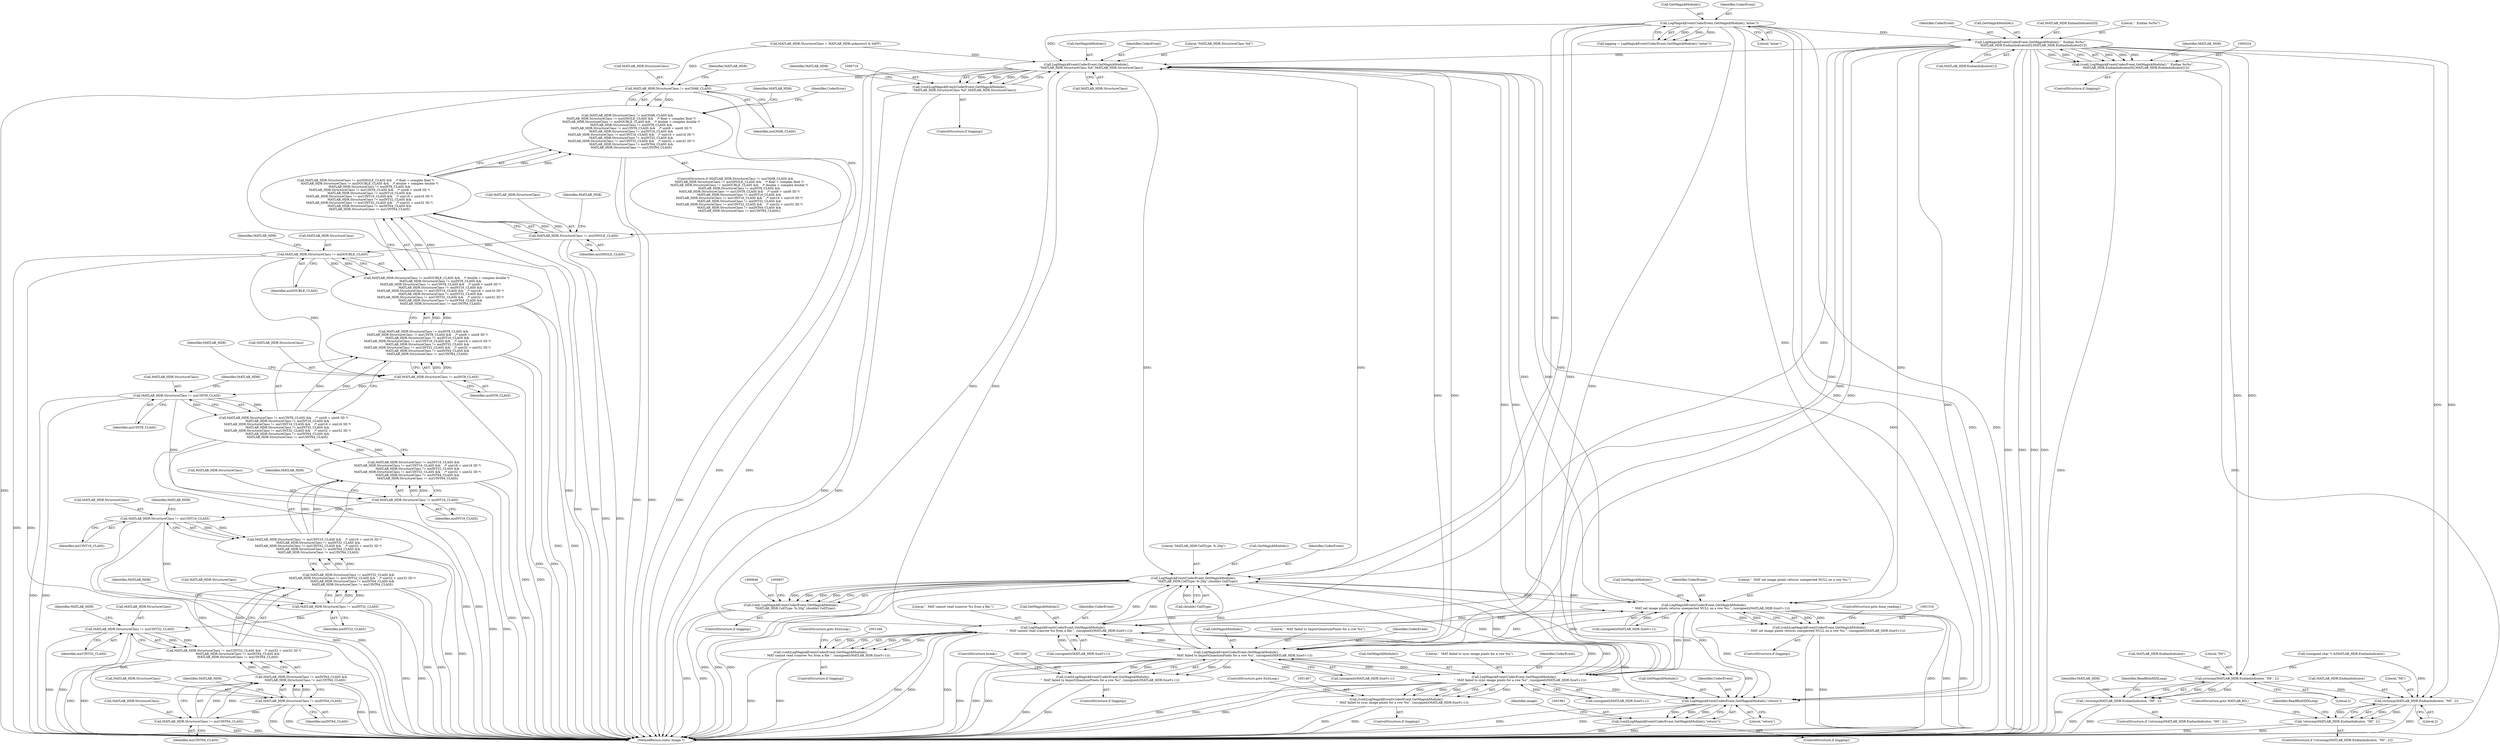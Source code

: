 digraph "0_ImageMagick_04178de2247e353fc095846784b9a10fefdbf890@array" {
"1000325" [label="(Call,LogMagickEvent(CoderEvent,GetMagickModule(),\"  Endian %c%c\",\n      MATLAB_HDR.EndianIndicator[0],MATLAB_HDR.EndianIndicator[1]))"];
"1000221" [label="(Call,LogMagickEvent(CoderEvent,GetMagickModule(),\"enter\"))"];
"1000323" [label="(Call,(void) LogMagickEvent(CoderEvent,GetMagickModule(),\"  Endian %c%c\",\n      MATLAB_HDR.EndianIndicator[0],MATLAB_HDR.EndianIndicator[1]))"];
"1000341" [label="(Call,strncmp(MATLAB_HDR.EndianIndicator, \"IM\", 2))"];
"1000340" [label="(Call,!strncmp(MATLAB_HDR.EndianIndicator, \"IM\", 2))"];
"1000368" [label="(Call,strncmp(MATLAB_HDR.EndianIndicator, \"MI\", 2))"];
"1000367" [label="(Call,!strncmp(MATLAB_HDR.EndianIndicator, \"MI\", 2))"];
"1000719" [label="(Call,LogMagickEvent(CoderEvent,GetMagickModule(),\n          \"MATLAB_HDR.StructureClass %d\",MATLAB_HDR.StructureClass))"];
"1000717" [label="(Call,(void)LogMagickEvent(CoderEvent,GetMagickModule(),\n          \"MATLAB_HDR.StructureClass %d\",MATLAB_HDR.StructureClass))"];
"1000728" [label="(Call,MATLAB_HDR.StructureClass != mxCHAR_CLASS)"];
"1000727" [label="(Call,MATLAB_HDR.StructureClass != mxCHAR_CLASS &&\n        MATLAB_HDR.StructureClass != mxSINGLE_CLASS &&    /* float + complex float */\n        MATLAB_HDR.StructureClass != mxDOUBLE_CLASS &&    /* double + complex double */\n        MATLAB_HDR.StructureClass != mxINT8_CLASS &&\n        MATLAB_HDR.StructureClass != mxUINT8_CLASS &&    /* uint8 + uint8 3D */\n        MATLAB_HDR.StructureClass != mxINT16_CLASS &&\n        MATLAB_HDR.StructureClass != mxUINT16_CLASS &&    /* uint16 + uint16 3D */\n        MATLAB_HDR.StructureClass != mxINT32_CLASS &&\n        MATLAB_HDR.StructureClass != mxUINT32_CLASS &&    /* uint32 + uint32 3D */\n        MATLAB_HDR.StructureClass != mxINT64_CLASS &&\n        MATLAB_HDR.StructureClass != mxUINT64_CLASS)"];
"1000734" [label="(Call,MATLAB_HDR.StructureClass != mxSINGLE_CLASS)"];
"1000733" [label="(Call,MATLAB_HDR.StructureClass != mxSINGLE_CLASS &&    /* float + complex float */\n        MATLAB_HDR.StructureClass != mxDOUBLE_CLASS &&    /* double + complex double */\n        MATLAB_HDR.StructureClass != mxINT8_CLASS &&\n        MATLAB_HDR.StructureClass != mxUINT8_CLASS &&    /* uint8 + uint8 3D */\n        MATLAB_HDR.StructureClass != mxINT16_CLASS &&\n        MATLAB_HDR.StructureClass != mxUINT16_CLASS &&    /* uint16 + uint16 3D */\n        MATLAB_HDR.StructureClass != mxINT32_CLASS &&\n        MATLAB_HDR.StructureClass != mxUINT32_CLASS &&    /* uint32 + uint32 3D */\n        MATLAB_HDR.StructureClass != mxINT64_CLASS &&\n        MATLAB_HDR.StructureClass != mxUINT64_CLASS)"];
"1000740" [label="(Call,MATLAB_HDR.StructureClass != mxDOUBLE_CLASS)"];
"1000739" [label="(Call,MATLAB_HDR.StructureClass != mxDOUBLE_CLASS &&    /* double + complex double */\n        MATLAB_HDR.StructureClass != mxINT8_CLASS &&\n        MATLAB_HDR.StructureClass != mxUINT8_CLASS &&    /* uint8 + uint8 3D */\n        MATLAB_HDR.StructureClass != mxINT16_CLASS &&\n        MATLAB_HDR.StructureClass != mxUINT16_CLASS &&    /* uint16 + uint16 3D */\n        MATLAB_HDR.StructureClass != mxINT32_CLASS &&\n        MATLAB_HDR.StructureClass != mxUINT32_CLASS &&    /* uint32 + uint32 3D */\n        MATLAB_HDR.StructureClass != mxINT64_CLASS &&\n        MATLAB_HDR.StructureClass != mxUINT64_CLASS)"];
"1000746" [label="(Call,MATLAB_HDR.StructureClass != mxINT8_CLASS)"];
"1000745" [label="(Call,MATLAB_HDR.StructureClass != mxINT8_CLASS &&\n        MATLAB_HDR.StructureClass != mxUINT8_CLASS &&    /* uint8 + uint8 3D */\n        MATLAB_HDR.StructureClass != mxINT16_CLASS &&\n        MATLAB_HDR.StructureClass != mxUINT16_CLASS &&    /* uint16 + uint16 3D */\n        MATLAB_HDR.StructureClass != mxINT32_CLASS &&\n        MATLAB_HDR.StructureClass != mxUINT32_CLASS &&    /* uint32 + uint32 3D */\n        MATLAB_HDR.StructureClass != mxINT64_CLASS &&\n        MATLAB_HDR.StructureClass != mxUINT64_CLASS)"];
"1000752" [label="(Call,MATLAB_HDR.StructureClass != mxUINT8_CLASS)"];
"1000751" [label="(Call,MATLAB_HDR.StructureClass != mxUINT8_CLASS &&    /* uint8 + uint8 3D */\n        MATLAB_HDR.StructureClass != mxINT16_CLASS &&\n        MATLAB_HDR.StructureClass != mxUINT16_CLASS &&    /* uint16 + uint16 3D */\n        MATLAB_HDR.StructureClass != mxINT32_CLASS &&\n        MATLAB_HDR.StructureClass != mxUINT32_CLASS &&    /* uint32 + uint32 3D */\n        MATLAB_HDR.StructureClass != mxINT64_CLASS &&\n        MATLAB_HDR.StructureClass != mxUINT64_CLASS)"];
"1000758" [label="(Call,MATLAB_HDR.StructureClass != mxINT16_CLASS)"];
"1000757" [label="(Call,MATLAB_HDR.StructureClass != mxINT16_CLASS &&\n        MATLAB_HDR.StructureClass != mxUINT16_CLASS &&    /* uint16 + uint16 3D */\n        MATLAB_HDR.StructureClass != mxINT32_CLASS &&\n        MATLAB_HDR.StructureClass != mxUINT32_CLASS &&    /* uint32 + uint32 3D */\n        MATLAB_HDR.StructureClass != mxINT64_CLASS &&\n        MATLAB_HDR.StructureClass != mxUINT64_CLASS)"];
"1000764" [label="(Call,MATLAB_HDR.StructureClass != mxUINT16_CLASS)"];
"1000763" [label="(Call,MATLAB_HDR.StructureClass != mxUINT16_CLASS &&    /* uint16 + uint16 3D */\n        MATLAB_HDR.StructureClass != mxINT32_CLASS &&\n        MATLAB_HDR.StructureClass != mxUINT32_CLASS &&    /* uint32 + uint32 3D */\n        MATLAB_HDR.StructureClass != mxINT64_CLASS &&\n        MATLAB_HDR.StructureClass != mxUINT64_CLASS)"];
"1000770" [label="(Call,MATLAB_HDR.StructureClass != mxINT32_CLASS)"];
"1000769" [label="(Call,MATLAB_HDR.StructureClass != mxINT32_CLASS &&\n        MATLAB_HDR.StructureClass != mxUINT32_CLASS &&    /* uint32 + uint32 3D */\n        MATLAB_HDR.StructureClass != mxINT64_CLASS &&\n        MATLAB_HDR.StructureClass != mxUINT64_CLASS)"];
"1000776" [label="(Call,MATLAB_HDR.StructureClass != mxUINT32_CLASS)"];
"1000775" [label="(Call,MATLAB_HDR.StructureClass != mxUINT32_CLASS &&    /* uint32 + uint32 3D */\n        MATLAB_HDR.StructureClass != mxINT64_CLASS &&\n        MATLAB_HDR.StructureClass != mxUINT64_CLASS)"];
"1000782" [label="(Call,MATLAB_HDR.StructureClass != mxINT64_CLASS)"];
"1000781" [label="(Call,MATLAB_HDR.StructureClass != mxINT64_CLASS &&\n        MATLAB_HDR.StructureClass != mxUINT64_CLASS)"];
"1000787" [label="(Call,MATLAB_HDR.StructureClass != mxUINT64_CLASS)"];
"1000849" [label="(Call,LogMagickEvent(CoderEvent,GetMagickModule(),\n        \"MATLAB_HDR.CellType: %.20g\",(double) CellType))"];
"1000847" [label="(Call,(void) LogMagickEvent(CoderEvent,GetMagickModule(),\n        \"MATLAB_HDR.CellType: %.20g\",(double) CellType))"];
"1001317" [label="(Call,LogMagickEvent(CoderEvent,GetMagickModule(),\n              \"  MAT set image pixels returns unexpected NULL on a row %u.\", (unsigned)(MATLAB_HDR.SizeY-i-1)))"];
"1001315" [label="(Call,(void)LogMagickEvent(CoderEvent,GetMagickModule(),\n              \"  MAT set image pixels returns unexpected NULL on a row %u.\", (unsigned)(MATLAB_HDR.SizeY-i-1)))"];
"1001347" [label="(Call,LogMagickEvent(CoderEvent,GetMagickModule(),\n             \"  MAT cannot read scanrow %u from a file.\", (unsigned)(MATLAB_HDR.SizeY-i-1)))"];
"1001345" [label="(Call,(void)LogMagickEvent(CoderEvent,GetMagickModule(),\n             \"  MAT cannot read scanrow %u from a file.\", (unsigned)(MATLAB_HDR.SizeY-i-1)))"];
"1001401" [label="(Call,LogMagickEvent(CoderEvent,GetMagickModule(),\n              \"  MAT failed to ImportQuantumPixels for a row %u\", (unsigned)(MATLAB_HDR.SizeY-i-1)))"];
"1001399" [label="(Call,(void)LogMagickEvent(CoderEvent,GetMagickModule(),\n              \"  MAT failed to ImportQuantumPixels for a row %u\", (unsigned)(MATLAB_HDR.SizeY-i-1)))"];
"1001468" [label="(Call,LogMagickEvent(CoderEvent,GetMagickModule(),\n            \"  MAT failed to sync image pixels for a row %u\", (unsigned)(MATLAB_HDR.SizeY-i-1)))"];
"1001466" [label="(Call,(void)LogMagickEvent(CoderEvent,GetMagickModule(),\n            \"  MAT failed to sync image pixels for a row %u\", (unsigned)(MATLAB_HDR.SizeY-i-1)))"];
"1001962" [label="(Call,LogMagickEvent(CoderEvent,GetMagickModule(),\"return\"))"];
"1001960" [label="(Call,(void)LogMagickEvent(CoderEvent,GetMagickModule(),\"return\"))"];
"1000727" [label="(Call,MATLAB_HDR.StructureClass != mxCHAR_CLASS &&\n        MATLAB_HDR.StructureClass != mxSINGLE_CLASS &&    /* float + complex float */\n        MATLAB_HDR.StructureClass != mxDOUBLE_CLASS &&    /* double + complex double */\n        MATLAB_HDR.StructureClass != mxINT8_CLASS &&\n        MATLAB_HDR.StructureClass != mxUINT8_CLASS &&    /* uint8 + uint8 3D */\n        MATLAB_HDR.StructureClass != mxINT16_CLASS &&\n        MATLAB_HDR.StructureClass != mxUINT16_CLASS &&    /* uint16 + uint16 3D */\n        MATLAB_HDR.StructureClass != mxINT32_CLASS &&\n        MATLAB_HDR.StructureClass != mxUINT32_CLASS &&    /* uint32 + uint32 3D */\n        MATLAB_HDR.StructureClass != mxINT64_CLASS &&\n        MATLAB_HDR.StructureClass != mxUINT64_CLASS)"];
"1000219" [label="(Call,logging = LogMagickEvent(CoderEvent,GetMagickModule(),\"enter\"))"];
"1001401" [label="(Call,LogMagickEvent(CoderEvent,GetMagickModule(),\n              \"  MAT failed to ImportQuantumPixels for a row %u\", (unsigned)(MATLAB_HDR.SizeY-i-1)))"];
"1000754" [label="(Identifier,MATLAB_HDR)"];
"1000760" [label="(Identifier,MATLAB_HDR)"];
"1001968" [label="(Identifier,image)"];
"1000321" [label="(ControlStructure,if (logging))"];
"1000221" [label="(Call,LogMagickEvent(CoderEvent,GetMagickModule(),\"enter\"))"];
"1000847" [label="(Call,(void) LogMagickEvent(CoderEvent,GetMagickModule(),\n        \"MATLAB_HDR.CellType: %.20g\",(double) CellType))"];
"1000730" [label="(Identifier,MATLAB_HDR)"];
"1000343" [label="(Identifier,MATLAB_HDR)"];
"1001468" [label="(Call,LogMagickEvent(CoderEvent,GetMagickModule(),\n            \"  MAT failed to sync image pixels for a row %u\", (unsigned)(MATLAB_HDR.SizeY-i-1)))"];
"1000783" [label="(Call,MATLAB_HDR.StructureClass)"];
"1000763" [label="(Call,MATLAB_HDR.StructureClass != mxUINT16_CLASS &&    /* uint16 + uint16 3D */\n        MATLAB_HDR.StructureClass != mxINT32_CLASS &&\n        MATLAB_HDR.StructureClass != mxUINT32_CLASS &&    /* uint32 + uint32 3D */\n        MATLAB_HDR.StructureClass != mxINT64_CLASS &&\n        MATLAB_HDR.StructureClass != mxUINT64_CLASS)"];
"1000770" [label="(Call,MATLAB_HDR.StructureClass != mxINT32_CLASS)"];
"1001350" [label="(Literal,\"  MAT cannot read scanrow %u from a file.\")"];
"1001403" [label="(Call,GetMagickModule())"];
"1001987" [label="(MethodReturn,static Image *)"];
"1000845" [label="(ControlStructure,if (logging))"];
"1000311" [label="(Call,(unsigned char *) &MATLAB_HDR.EndianIndicator)"];
"1001360" [label="(ControlStructure,goto ExitLoop;)"];
"1000326" [label="(Identifier,CoderEvent)"];
"1000323" [label="(Call,(void) LogMagickEvent(CoderEvent,GetMagickModule(),\"  Endian %c%c\",\n      MATLAB_HDR.EndianIndicator[0],MATLAB_HDR.EndianIndicator[1]))"];
"1000769" [label="(Call,MATLAB_HDR.StructureClass != mxINT32_CLASS &&\n        MATLAB_HDR.StructureClass != mxUINT32_CLASS &&    /* uint32 + uint32 3D */\n        MATLAB_HDR.StructureClass != mxINT64_CLASS &&\n        MATLAB_HDR.StructureClass != mxUINT64_CLASS)"];
"1001404" [label="(Literal,\"  MAT failed to ImportQuantumPixels for a row %u\")"];
"1001964" [label="(Call,GetMagickModule())"];
"1001405" [label="(Call,(unsigned)(MATLAB_HDR.SizeY-i-1))"];
"1000777" [label="(Call,MATLAB_HDR.StructureClass)"];
"1001313" [label="(ControlStructure,if (logging))"];
"1000717" [label="(Call,(void)LogMagickEvent(CoderEvent,GetMagickModule(),\n          \"MATLAB_HDR.StructureClass %d\",MATLAB_HDR.StructureClass))"];
"1001470" [label="(Call,GetMagickModule())"];
"1000853" [label="(Call,(double) CellType)"];
"1001402" [label="(Identifier,CoderEvent)"];
"1000732" [label="(Identifier,mxCHAR_CLASS)"];
"1000788" [label="(Call,MATLAB_HDR.StructureClass)"];
"1000745" [label="(Call,MATLAB_HDR.StructureClass != mxINT8_CLASS &&\n        MATLAB_HDR.StructureClass != mxUINT8_CLASS &&    /* uint8 + uint8 3D */\n        MATLAB_HDR.StructureClass != mxINT16_CLASS &&\n        MATLAB_HDR.StructureClass != mxUINT16_CLASS &&    /* uint16 + uint16 3D */\n        MATLAB_HDR.StructureClass != mxINT32_CLASS &&\n        MATLAB_HDR.StructureClass != mxUINT32_CLASS &&    /* uint32 + uint32 3D */\n        MATLAB_HDR.StructureClass != mxINT64_CLASS &&\n        MATLAB_HDR.StructureClass != mxUINT64_CLASS)"];
"1000370" [label="(Identifier,MATLAB_HDR)"];
"1000739" [label="(Call,MATLAB_HDR.StructureClass != mxDOUBLE_CLASS &&    /* double + complex double */\n        MATLAB_HDR.StructureClass != mxINT8_CLASS &&\n        MATLAB_HDR.StructureClass != mxUINT8_CLASS &&    /* uint8 + uint8 3D */\n        MATLAB_HDR.StructureClass != mxINT16_CLASS &&\n        MATLAB_HDR.StructureClass != mxUINT16_CLASS &&    /* uint16 + uint16 3D */\n        MATLAB_HDR.StructureClass != mxINT32_CLASS &&\n        MATLAB_HDR.StructureClass != mxUINT32_CLASS &&    /* uint32 + uint32 3D */\n        MATLAB_HDR.StructureClass != mxINT64_CLASS &&\n        MATLAB_HDR.StructureClass != mxUINT64_CLASS)"];
"1000852" [label="(Literal,\"MATLAB_HDR.CellType: %.20g\")"];
"1000765" [label="(Call,MATLAB_HDR.StructureClass)"];
"1001958" [label="(ControlStructure,if (logging))"];
"1000789" [label="(Identifier,MATLAB_HDR)"];
"1000346" [label="(Literal,2)"];
"1000736" [label="(Identifier,MATLAB_HDR)"];
"1001349" [label="(Call,GetMagickModule())"];
"1001343" [label="(ControlStructure,if (logging))"];
"1000756" [label="(Identifier,mxUINT8_CLASS)"];
"1000746" [label="(Call,MATLAB_HDR.StructureClass != mxINT8_CLASS)"];
"1001471" [label="(Literal,\"  MAT failed to sync image pixels for a row %u\")"];
"1001321" [label="(Call,(unsigned)(MATLAB_HDR.SizeY-i-1))"];
"1001466" [label="(Call,(void)LogMagickEvent(CoderEvent,GetMagickModule(),\n            \"  MAT failed to sync image pixels for a row %u\", (unsigned)(MATLAB_HDR.SizeY-i-1)))"];
"1000752" [label="(Call,MATLAB_HDR.StructureClass != mxUINT8_CLASS)"];
"1001962" [label="(Call,LogMagickEvent(CoderEvent,GetMagickModule(),\"return\"))"];
"1000851" [label="(Call,GetMagickModule())"];
"1000349" [label="(Identifier,ReadBlobXXXLong)"];
"1000722" [label="(Literal,\"MATLAB_HDR.StructureClass %d\")"];
"1000742" [label="(Identifier,MATLAB_HDR)"];
"1001469" [label="(Identifier,CoderEvent)"];
"1000781" [label="(Call,MATLAB_HDR.StructureClass != mxINT64_CLASS &&\n        MATLAB_HDR.StructureClass != mxUINT64_CLASS)"];
"1000753" [label="(Call,MATLAB_HDR.StructureClass)"];
"1000721" [label="(Call,GetMagickModule())"];
"1001347" [label="(Call,LogMagickEvent(CoderEvent,GetMagickModule(),\n             \"  MAT cannot read scanrow %u from a file.\", (unsigned)(MATLAB_HDR.SizeY-i-1)))"];
"1000787" [label="(Call,MATLAB_HDR.StructureClass != mxUINT64_CLASS)"];
"1000772" [label="(Identifier,MATLAB_HDR)"];
"1000224" [label="(Literal,\"enter\")"];
"1001351" [label="(Call,(unsigned)(MATLAB_HDR.SizeY-i-1))"];
"1000340" [label="(Call,!strncmp(MATLAB_HDR.EndianIndicator, \"IM\", 2))"];
"1000784" [label="(Identifier,MATLAB_HDR)"];
"1000366" [label="(ControlStructure,if (!strncmp(MATLAB_HDR.EndianIndicator, \"MI\", 2)))"];
"1000715" [label="(ControlStructure,if (logging))"];
"1000327" [label="(Call,GetMagickModule())"];
"1000768" [label="(Identifier,mxUINT16_CLASS)"];
"1000762" [label="(Identifier,mxINT16_CLASS)"];
"1000741" [label="(Call,MATLAB_HDR.StructureClass)"];
"1000738" [label="(Identifier,mxSINGLE_CLASS)"];
"1000751" [label="(Call,MATLAB_HDR.StructureClass != mxUINT8_CLASS &&    /* uint8 + uint8 3D */\n        MATLAB_HDR.StructureClass != mxINT16_CLASS &&\n        MATLAB_HDR.StructureClass != mxUINT16_CLASS &&    /* uint16 + uint16 3D */\n        MATLAB_HDR.StructureClass != mxINT32_CLASS &&\n        MATLAB_HDR.StructureClass != mxUINT32_CLASS &&    /* uint32 + uint32 3D */\n        MATLAB_HDR.StructureClass != mxINT64_CLASS &&\n        MATLAB_HDR.StructureClass != mxUINT64_CLASS)"];
"1000774" [label="(Identifier,mxINT32_CLASS)"];
"1001472" [label="(Call,(unsigned)(MATLAB_HDR.SizeY-i-1))"];
"1001963" [label="(Identifier,CoderEvent)"];
"1000329" [label="(Call,MATLAB_HDR.EndianIndicator[0])"];
"1000369" [label="(Call,MATLAB_HDR.EndianIndicator)"];
"1000734" [label="(Call,MATLAB_HDR.StructureClass != mxSINGLE_CLASS)"];
"1000766" [label="(Identifier,MATLAB_HDR)"];
"1000771" [label="(Call,MATLAB_HDR.StructureClass)"];
"1001464" [label="(ControlStructure,if (logging))"];
"1000797" [label="(Identifier,MATLAB_HDR)"];
"1001399" [label="(Call,(void)LogMagickEvent(CoderEvent,GetMagickModule(),\n              \"  MAT failed to ImportQuantumPixels for a row %u\", (unsigned)(MATLAB_HDR.SizeY-i-1)))"];
"1000325" [label="(Call,LogMagickEvent(CoderEvent,GetMagickModule(),\"  Endian %c%c\",\n      MATLAB_HDR.EndianIndicator[0],MATLAB_HDR.EndianIndicator[1]))"];
"1000719" [label="(Call,LogMagickEvent(CoderEvent,GetMagickModule(),\n          \"MATLAB_HDR.StructureClass %d\",MATLAB_HDR.StructureClass))"];
"1000342" [label="(Call,MATLAB_HDR.EndianIndicator)"];
"1000747" [label="(Call,MATLAB_HDR.StructureClass)"];
"1000723" [label="(Call,MATLAB_HDR.StructureClass)"];
"1000733" [label="(Call,MATLAB_HDR.StructureClass != mxSINGLE_CLASS &&    /* float + complex float */\n        MATLAB_HDR.StructureClass != mxDOUBLE_CLASS &&    /* double + complex double */\n        MATLAB_HDR.StructureClass != mxINT8_CLASS &&\n        MATLAB_HDR.StructureClass != mxUINT8_CLASS &&    /* uint8 + uint8 3D */\n        MATLAB_HDR.StructureClass != mxINT16_CLASS &&\n        MATLAB_HDR.StructureClass != mxUINT16_CLASS &&    /* uint16 + uint16 3D */\n        MATLAB_HDR.StructureClass != mxINT32_CLASS &&\n        MATLAB_HDR.StructureClass != mxUINT32_CLASS &&    /* uint32 + uint32 3D */\n        MATLAB_HDR.StructureClass != mxINT64_CLASS &&\n        MATLAB_HDR.StructureClass != mxUINT64_CLASS)"];
"1000341" [label="(Call,strncmp(MATLAB_HDR.EndianIndicator, \"IM\", 2))"];
"1000776" [label="(Call,MATLAB_HDR.StructureClass != mxUINT32_CLASS)"];
"1001348" [label="(Identifier,CoderEvent)"];
"1001315" [label="(Call,(void)LogMagickEvent(CoderEvent,GetMagickModule(),\n              \"  MAT set image pixels returns unexpected NULL on a row %u.\", (unsigned)(MATLAB_HDR.SizeY-i-1)))"];
"1000223" [label="(Call,GetMagickModule())"];
"1000782" [label="(Call,MATLAB_HDR.StructureClass != mxINT64_CLASS)"];
"1000372" [label="(Literal,\"MI\")"];
"1001397" [label="(ControlStructure,if (logging))"];
"1000393" [label="(ControlStructure,goto MATLAB_KO;)"];
"1001319" [label="(Call,GetMagickModule())"];
"1000793" [label="(Identifier,CoderError)"];
"1000775" [label="(Call,MATLAB_HDR.StructureClass != mxUINT32_CLASS &&    /* uint32 + uint32 3D */\n        MATLAB_HDR.StructureClass != mxINT64_CLASS &&\n        MATLAB_HDR.StructureClass != mxUINT64_CLASS)"];
"1001330" [label="(ControlStructure,goto done_reading;)"];
"1000780" [label="(Identifier,mxUINT32_CLASS)"];
"1000222" [label="(Identifier,CoderEvent)"];
"1000554" [label="(Call,MATLAB_HDR.StructureClass = MATLAB_HDR.unknown5 & 0xFF)"];
"1000368" [label="(Call,strncmp(MATLAB_HDR.EndianIndicator, \"MI\", 2))"];
"1000759" [label="(Call,MATLAB_HDR.StructureClass)"];
"1000726" [label="(ControlStructure,if (MATLAB_HDR.StructureClass != mxCHAR_CLASS &&\n        MATLAB_HDR.StructureClass != mxSINGLE_CLASS &&    /* float + complex float */\n        MATLAB_HDR.StructureClass != mxDOUBLE_CLASS &&    /* double + complex double */\n        MATLAB_HDR.StructureClass != mxINT8_CLASS &&\n        MATLAB_HDR.StructureClass != mxUINT8_CLASS &&    /* uint8 + uint8 3D */\n        MATLAB_HDR.StructureClass != mxINT16_CLASS &&\n        MATLAB_HDR.StructureClass != mxUINT16_CLASS &&    /* uint16 + uint16 3D */\n        MATLAB_HDR.StructureClass != mxINT32_CLASS &&\n        MATLAB_HDR.StructureClass != mxUINT32_CLASS &&    /* uint32 + uint32 3D */\n        MATLAB_HDR.StructureClass != mxINT64_CLASS &&\n        MATLAB_HDR.StructureClass != mxUINT64_CLASS))"];
"1000786" [label="(Identifier,mxINT64_CLASS)"];
"1000729" [label="(Call,MATLAB_HDR.StructureClass)"];
"1001414" [label="(ControlStructure,break;)"];
"1000373" [label="(Literal,2)"];
"1000740" [label="(Call,MATLAB_HDR.StructureClass != mxDOUBLE_CLASS)"];
"1001318" [label="(Identifier,CoderEvent)"];
"1000758" [label="(Call,MATLAB_HDR.StructureClass != mxINT16_CLASS)"];
"1000750" [label="(Identifier,mxINT8_CLASS)"];
"1001320" [label="(Literal,\"  MAT set image pixels returns unexpected NULL on a row %u.\")"];
"1001345" [label="(Call,(void)LogMagickEvent(CoderEvent,GetMagickModule(),\n             \"  MAT cannot read scanrow %u from a file.\", (unsigned)(MATLAB_HDR.SizeY-i-1)))"];
"1000748" [label="(Identifier,MATLAB_HDR)"];
"1000367" [label="(Call,!strncmp(MATLAB_HDR.EndianIndicator, \"MI\", 2))"];
"1001481" [label="(ControlStructure,goto ExitLoop;)"];
"1000791" [label="(Identifier,mxUINT64_CLASS)"];
"1000757" [label="(Call,MATLAB_HDR.StructureClass != mxINT16_CLASS &&\n        MATLAB_HDR.StructureClass != mxUINT16_CLASS &&    /* uint16 + uint16 3D */\n        MATLAB_HDR.StructureClass != mxINT32_CLASS &&\n        MATLAB_HDR.StructureClass != mxUINT32_CLASS &&    /* uint32 + uint32 3D */\n        MATLAB_HDR.StructureClass != mxINT64_CLASS &&\n        MATLAB_HDR.StructureClass != mxUINT64_CLASS)"];
"1001960" [label="(Call,(void)LogMagickEvent(CoderEvent,GetMagickModule(),\"return\"))"];
"1001317" [label="(Call,LogMagickEvent(CoderEvent,GetMagickModule(),\n              \"  MAT set image pixels returns unexpected NULL on a row %u.\", (unsigned)(MATLAB_HDR.SizeY-i-1)))"];
"1000735" [label="(Call,MATLAB_HDR.StructureClass)"];
"1000334" [label="(Call,MATLAB_HDR.EndianIndicator[1])"];
"1000376" [label="(Identifier,ReadBlobXXXLong)"];
"1000764" [label="(Call,MATLAB_HDR.StructureClass != mxUINT16_CLASS)"];
"1000850" [label="(Identifier,CoderEvent)"];
"1001965" [label="(Literal,\"return\")"];
"1000720" [label="(Identifier,CoderEvent)"];
"1000849" [label="(Call,LogMagickEvent(CoderEvent,GetMagickModule(),\n        \"MATLAB_HDR.CellType: %.20g\",(double) CellType))"];
"1000339" [label="(ControlStructure,if (!strncmp(MATLAB_HDR.EndianIndicator, \"IM\", 2)))"];
"1000778" [label="(Identifier,MATLAB_HDR)"];
"1000328" [label="(Literal,\"  Endian %c%c\")"];
"1000744" [label="(Identifier,mxDOUBLE_CLASS)"];
"1000345" [label="(Literal,\"IM\")"];
"1000728" [label="(Call,MATLAB_HDR.StructureClass != mxCHAR_CLASS)"];
"1000325" -> "1000323"  [label="AST: "];
"1000325" -> "1000334"  [label="CFG: "];
"1000326" -> "1000325"  [label="AST: "];
"1000327" -> "1000325"  [label="AST: "];
"1000328" -> "1000325"  [label="AST: "];
"1000329" -> "1000325"  [label="AST: "];
"1000334" -> "1000325"  [label="AST: "];
"1000323" -> "1000325"  [label="CFG: "];
"1000325" -> "1001987"  [label="DDG: "];
"1000325" -> "1001987"  [label="DDG: "];
"1000325" -> "1001987"  [label="DDG: "];
"1000325" -> "1001987"  [label="DDG: "];
"1000325" -> "1000323"  [label="DDG: "];
"1000325" -> "1000323"  [label="DDG: "];
"1000325" -> "1000323"  [label="DDG: "];
"1000325" -> "1000323"  [label="DDG: "];
"1000325" -> "1000323"  [label="DDG: "];
"1000221" -> "1000325"  [label="DDG: "];
"1000325" -> "1000341"  [label="DDG: "];
"1000325" -> "1000341"  [label="DDG: "];
"1000325" -> "1000368"  [label="DDG: "];
"1000325" -> "1000368"  [label="DDG: "];
"1000325" -> "1000719"  [label="DDG: "];
"1000325" -> "1000849"  [label="DDG: "];
"1000325" -> "1001317"  [label="DDG: "];
"1000325" -> "1001347"  [label="DDG: "];
"1000325" -> "1001401"  [label="DDG: "];
"1000325" -> "1001468"  [label="DDG: "];
"1000325" -> "1001962"  [label="DDG: "];
"1000221" -> "1000219"  [label="AST: "];
"1000221" -> "1000224"  [label="CFG: "];
"1000222" -> "1000221"  [label="AST: "];
"1000223" -> "1000221"  [label="AST: "];
"1000224" -> "1000221"  [label="AST: "];
"1000219" -> "1000221"  [label="CFG: "];
"1000221" -> "1001987"  [label="DDG: "];
"1000221" -> "1001987"  [label="DDG: "];
"1000221" -> "1000219"  [label="DDG: "];
"1000221" -> "1000219"  [label="DDG: "];
"1000221" -> "1000219"  [label="DDG: "];
"1000221" -> "1000719"  [label="DDG: "];
"1000221" -> "1000849"  [label="DDG: "];
"1000221" -> "1001317"  [label="DDG: "];
"1000221" -> "1001347"  [label="DDG: "];
"1000221" -> "1001401"  [label="DDG: "];
"1000221" -> "1001468"  [label="DDG: "];
"1000221" -> "1001962"  [label="DDG: "];
"1000323" -> "1000321"  [label="AST: "];
"1000324" -> "1000323"  [label="AST: "];
"1000343" -> "1000323"  [label="CFG: "];
"1000323" -> "1001987"  [label="DDG: "];
"1000323" -> "1001987"  [label="DDG: "];
"1000341" -> "1000340"  [label="AST: "];
"1000341" -> "1000346"  [label="CFG: "];
"1000342" -> "1000341"  [label="AST: "];
"1000345" -> "1000341"  [label="AST: "];
"1000346" -> "1000341"  [label="AST: "];
"1000340" -> "1000341"  [label="CFG: "];
"1000341" -> "1001987"  [label="DDG: "];
"1000341" -> "1000340"  [label="DDG: "];
"1000341" -> "1000340"  [label="DDG: "];
"1000341" -> "1000340"  [label="DDG: "];
"1000311" -> "1000341"  [label="DDG: "];
"1000341" -> "1000368"  [label="DDG: "];
"1000340" -> "1000339"  [label="AST: "];
"1000349" -> "1000340"  [label="CFG: "];
"1000370" -> "1000340"  [label="CFG: "];
"1000340" -> "1001987"  [label="DDG: "];
"1000340" -> "1001987"  [label="DDG: "];
"1000368" -> "1000367"  [label="AST: "];
"1000368" -> "1000373"  [label="CFG: "];
"1000369" -> "1000368"  [label="AST: "];
"1000372" -> "1000368"  [label="AST: "];
"1000373" -> "1000368"  [label="AST: "];
"1000367" -> "1000368"  [label="CFG: "];
"1000368" -> "1001987"  [label="DDG: "];
"1000368" -> "1000367"  [label="DDG: "];
"1000368" -> "1000367"  [label="DDG: "];
"1000368" -> "1000367"  [label="DDG: "];
"1000311" -> "1000368"  [label="DDG: "];
"1000367" -> "1000366"  [label="AST: "];
"1000376" -> "1000367"  [label="CFG: "];
"1000393" -> "1000367"  [label="CFG: "];
"1000367" -> "1001987"  [label="DDG: "];
"1000367" -> "1001987"  [label="DDG: "];
"1000719" -> "1000717"  [label="AST: "];
"1000719" -> "1000723"  [label="CFG: "];
"1000720" -> "1000719"  [label="AST: "];
"1000721" -> "1000719"  [label="AST: "];
"1000722" -> "1000719"  [label="AST: "];
"1000723" -> "1000719"  [label="AST: "];
"1000717" -> "1000719"  [label="CFG: "];
"1000719" -> "1001987"  [label="DDG: "];
"1000719" -> "1001987"  [label="DDG: "];
"1000719" -> "1000717"  [label="DDG: "];
"1000719" -> "1000717"  [label="DDG: "];
"1000719" -> "1000717"  [label="DDG: "];
"1000719" -> "1000717"  [label="DDG: "];
"1000849" -> "1000719"  [label="DDG: "];
"1001317" -> "1000719"  [label="DDG: "];
"1001347" -> "1000719"  [label="DDG: "];
"1001401" -> "1000719"  [label="DDG: "];
"1001468" -> "1000719"  [label="DDG: "];
"1000554" -> "1000719"  [label="DDG: "];
"1000719" -> "1000728"  [label="DDG: "];
"1000719" -> "1000849"  [label="DDG: "];
"1000719" -> "1001317"  [label="DDG: "];
"1000719" -> "1001347"  [label="DDG: "];
"1000719" -> "1001401"  [label="DDG: "];
"1000719" -> "1001468"  [label="DDG: "];
"1000719" -> "1001962"  [label="DDG: "];
"1000717" -> "1000715"  [label="AST: "];
"1000718" -> "1000717"  [label="AST: "];
"1000730" -> "1000717"  [label="CFG: "];
"1000717" -> "1001987"  [label="DDG: "];
"1000717" -> "1001987"  [label="DDG: "];
"1000728" -> "1000727"  [label="AST: "];
"1000728" -> "1000732"  [label="CFG: "];
"1000729" -> "1000728"  [label="AST: "];
"1000732" -> "1000728"  [label="AST: "];
"1000736" -> "1000728"  [label="CFG: "];
"1000727" -> "1000728"  [label="CFG: "];
"1000728" -> "1001987"  [label="DDG: "];
"1000728" -> "1001987"  [label="DDG: "];
"1000728" -> "1000727"  [label="DDG: "];
"1000728" -> "1000727"  [label="DDG: "];
"1000554" -> "1000728"  [label="DDG: "];
"1000728" -> "1000734"  [label="DDG: "];
"1000727" -> "1000726"  [label="AST: "];
"1000727" -> "1000733"  [label="CFG: "];
"1000733" -> "1000727"  [label="AST: "];
"1000793" -> "1000727"  [label="CFG: "];
"1000797" -> "1000727"  [label="CFG: "];
"1000727" -> "1001987"  [label="DDG: "];
"1000727" -> "1001987"  [label="DDG: "];
"1000727" -> "1001987"  [label="DDG: "];
"1000733" -> "1000727"  [label="DDG: "];
"1000733" -> "1000727"  [label="DDG: "];
"1000734" -> "1000733"  [label="AST: "];
"1000734" -> "1000738"  [label="CFG: "];
"1000735" -> "1000734"  [label="AST: "];
"1000738" -> "1000734"  [label="AST: "];
"1000742" -> "1000734"  [label="CFG: "];
"1000733" -> "1000734"  [label="CFG: "];
"1000734" -> "1001987"  [label="DDG: "];
"1000734" -> "1001987"  [label="DDG: "];
"1000734" -> "1000733"  [label="DDG: "];
"1000734" -> "1000733"  [label="DDG: "];
"1000734" -> "1000740"  [label="DDG: "];
"1000733" -> "1000739"  [label="CFG: "];
"1000739" -> "1000733"  [label="AST: "];
"1000733" -> "1001987"  [label="DDG: "];
"1000733" -> "1001987"  [label="DDG: "];
"1000739" -> "1000733"  [label="DDG: "];
"1000739" -> "1000733"  [label="DDG: "];
"1000740" -> "1000739"  [label="AST: "];
"1000740" -> "1000744"  [label="CFG: "];
"1000741" -> "1000740"  [label="AST: "];
"1000744" -> "1000740"  [label="AST: "];
"1000748" -> "1000740"  [label="CFG: "];
"1000739" -> "1000740"  [label="CFG: "];
"1000740" -> "1001987"  [label="DDG: "];
"1000740" -> "1001987"  [label="DDG: "];
"1000740" -> "1000739"  [label="DDG: "];
"1000740" -> "1000739"  [label="DDG: "];
"1000740" -> "1000746"  [label="DDG: "];
"1000739" -> "1000745"  [label="CFG: "];
"1000745" -> "1000739"  [label="AST: "];
"1000739" -> "1001987"  [label="DDG: "];
"1000739" -> "1001987"  [label="DDG: "];
"1000745" -> "1000739"  [label="DDG: "];
"1000745" -> "1000739"  [label="DDG: "];
"1000746" -> "1000745"  [label="AST: "];
"1000746" -> "1000750"  [label="CFG: "];
"1000747" -> "1000746"  [label="AST: "];
"1000750" -> "1000746"  [label="AST: "];
"1000754" -> "1000746"  [label="CFG: "];
"1000745" -> "1000746"  [label="CFG: "];
"1000746" -> "1001987"  [label="DDG: "];
"1000746" -> "1001987"  [label="DDG: "];
"1000746" -> "1000745"  [label="DDG: "];
"1000746" -> "1000745"  [label="DDG: "];
"1000746" -> "1000752"  [label="DDG: "];
"1000745" -> "1000751"  [label="CFG: "];
"1000751" -> "1000745"  [label="AST: "];
"1000745" -> "1001987"  [label="DDG: "];
"1000745" -> "1001987"  [label="DDG: "];
"1000751" -> "1000745"  [label="DDG: "];
"1000751" -> "1000745"  [label="DDG: "];
"1000752" -> "1000751"  [label="AST: "];
"1000752" -> "1000756"  [label="CFG: "];
"1000753" -> "1000752"  [label="AST: "];
"1000756" -> "1000752"  [label="AST: "];
"1000760" -> "1000752"  [label="CFG: "];
"1000751" -> "1000752"  [label="CFG: "];
"1000752" -> "1001987"  [label="DDG: "];
"1000752" -> "1001987"  [label="DDG: "];
"1000752" -> "1000751"  [label="DDG: "];
"1000752" -> "1000751"  [label="DDG: "];
"1000752" -> "1000758"  [label="DDG: "];
"1000751" -> "1000757"  [label="CFG: "];
"1000757" -> "1000751"  [label="AST: "];
"1000751" -> "1001987"  [label="DDG: "];
"1000751" -> "1001987"  [label="DDG: "];
"1000757" -> "1000751"  [label="DDG: "];
"1000757" -> "1000751"  [label="DDG: "];
"1000758" -> "1000757"  [label="AST: "];
"1000758" -> "1000762"  [label="CFG: "];
"1000759" -> "1000758"  [label="AST: "];
"1000762" -> "1000758"  [label="AST: "];
"1000766" -> "1000758"  [label="CFG: "];
"1000757" -> "1000758"  [label="CFG: "];
"1000758" -> "1001987"  [label="DDG: "];
"1000758" -> "1001987"  [label="DDG: "];
"1000758" -> "1000757"  [label="DDG: "];
"1000758" -> "1000757"  [label="DDG: "];
"1000758" -> "1000764"  [label="DDG: "];
"1000757" -> "1000763"  [label="CFG: "];
"1000763" -> "1000757"  [label="AST: "];
"1000757" -> "1001987"  [label="DDG: "];
"1000757" -> "1001987"  [label="DDG: "];
"1000763" -> "1000757"  [label="DDG: "];
"1000763" -> "1000757"  [label="DDG: "];
"1000764" -> "1000763"  [label="AST: "];
"1000764" -> "1000768"  [label="CFG: "];
"1000765" -> "1000764"  [label="AST: "];
"1000768" -> "1000764"  [label="AST: "];
"1000772" -> "1000764"  [label="CFG: "];
"1000763" -> "1000764"  [label="CFG: "];
"1000764" -> "1001987"  [label="DDG: "];
"1000764" -> "1001987"  [label="DDG: "];
"1000764" -> "1000763"  [label="DDG: "];
"1000764" -> "1000763"  [label="DDG: "];
"1000764" -> "1000770"  [label="DDG: "];
"1000763" -> "1000769"  [label="CFG: "];
"1000769" -> "1000763"  [label="AST: "];
"1000763" -> "1001987"  [label="DDG: "];
"1000763" -> "1001987"  [label="DDG: "];
"1000769" -> "1000763"  [label="DDG: "];
"1000769" -> "1000763"  [label="DDG: "];
"1000770" -> "1000769"  [label="AST: "];
"1000770" -> "1000774"  [label="CFG: "];
"1000771" -> "1000770"  [label="AST: "];
"1000774" -> "1000770"  [label="AST: "];
"1000778" -> "1000770"  [label="CFG: "];
"1000769" -> "1000770"  [label="CFG: "];
"1000770" -> "1001987"  [label="DDG: "];
"1000770" -> "1001987"  [label="DDG: "];
"1000770" -> "1000769"  [label="DDG: "];
"1000770" -> "1000769"  [label="DDG: "];
"1000770" -> "1000776"  [label="DDG: "];
"1000769" -> "1000775"  [label="CFG: "];
"1000775" -> "1000769"  [label="AST: "];
"1000769" -> "1001987"  [label="DDG: "];
"1000769" -> "1001987"  [label="DDG: "];
"1000775" -> "1000769"  [label="DDG: "];
"1000775" -> "1000769"  [label="DDG: "];
"1000776" -> "1000775"  [label="AST: "];
"1000776" -> "1000780"  [label="CFG: "];
"1000777" -> "1000776"  [label="AST: "];
"1000780" -> "1000776"  [label="AST: "];
"1000784" -> "1000776"  [label="CFG: "];
"1000775" -> "1000776"  [label="CFG: "];
"1000776" -> "1001987"  [label="DDG: "];
"1000776" -> "1001987"  [label="DDG: "];
"1000776" -> "1000775"  [label="DDG: "];
"1000776" -> "1000775"  [label="DDG: "];
"1000776" -> "1000782"  [label="DDG: "];
"1000775" -> "1000781"  [label="CFG: "];
"1000781" -> "1000775"  [label="AST: "];
"1000775" -> "1001987"  [label="DDG: "];
"1000775" -> "1001987"  [label="DDG: "];
"1000781" -> "1000775"  [label="DDG: "];
"1000781" -> "1000775"  [label="DDG: "];
"1000782" -> "1000781"  [label="AST: "];
"1000782" -> "1000786"  [label="CFG: "];
"1000783" -> "1000782"  [label="AST: "];
"1000786" -> "1000782"  [label="AST: "];
"1000789" -> "1000782"  [label="CFG: "];
"1000781" -> "1000782"  [label="CFG: "];
"1000782" -> "1001987"  [label="DDG: "];
"1000782" -> "1001987"  [label="DDG: "];
"1000782" -> "1000781"  [label="DDG: "];
"1000782" -> "1000781"  [label="DDG: "];
"1000782" -> "1000787"  [label="DDG: "];
"1000781" -> "1000787"  [label="CFG: "];
"1000787" -> "1000781"  [label="AST: "];
"1000781" -> "1001987"  [label="DDG: "];
"1000781" -> "1001987"  [label="DDG: "];
"1000787" -> "1000781"  [label="DDG: "];
"1000787" -> "1000781"  [label="DDG: "];
"1000787" -> "1000791"  [label="CFG: "];
"1000788" -> "1000787"  [label="AST: "];
"1000791" -> "1000787"  [label="AST: "];
"1000787" -> "1001987"  [label="DDG: "];
"1000787" -> "1001987"  [label="DDG: "];
"1000849" -> "1000847"  [label="AST: "];
"1000849" -> "1000853"  [label="CFG: "];
"1000850" -> "1000849"  [label="AST: "];
"1000851" -> "1000849"  [label="AST: "];
"1000852" -> "1000849"  [label="AST: "];
"1000853" -> "1000849"  [label="AST: "];
"1000847" -> "1000849"  [label="CFG: "];
"1000849" -> "1001987"  [label="DDG: "];
"1000849" -> "1001987"  [label="DDG: "];
"1000849" -> "1001987"  [label="DDG: "];
"1000849" -> "1000847"  [label="DDG: "];
"1000849" -> "1000847"  [label="DDG: "];
"1000849" -> "1000847"  [label="DDG: "];
"1000849" -> "1000847"  [label="DDG: "];
"1001317" -> "1000849"  [label="DDG: "];
"1001347" -> "1000849"  [label="DDG: "];
"1001401" -> "1000849"  [label="DDG: "];
"1001468" -> "1000849"  [label="DDG: "];
"1000853" -> "1000849"  [label="DDG: "];
"1000849" -> "1001317"  [label="DDG: "];
"1000849" -> "1001347"  [label="DDG: "];
"1000849" -> "1001401"  [label="DDG: "];
"1000849" -> "1001468"  [label="DDG: "];
"1000849" -> "1001962"  [label="DDG: "];
"1000847" -> "1000845"  [label="AST: "];
"1000848" -> "1000847"  [label="AST: "];
"1000857" -> "1000847"  [label="CFG: "];
"1000847" -> "1001987"  [label="DDG: "];
"1000847" -> "1001987"  [label="DDG: "];
"1001317" -> "1001315"  [label="AST: "];
"1001317" -> "1001321"  [label="CFG: "];
"1001318" -> "1001317"  [label="AST: "];
"1001319" -> "1001317"  [label="AST: "];
"1001320" -> "1001317"  [label="AST: "];
"1001321" -> "1001317"  [label="AST: "];
"1001315" -> "1001317"  [label="CFG: "];
"1001317" -> "1001987"  [label="DDG: "];
"1001317" -> "1001987"  [label="DDG: "];
"1001317" -> "1001987"  [label="DDG: "];
"1001317" -> "1001315"  [label="DDG: "];
"1001317" -> "1001315"  [label="DDG: "];
"1001317" -> "1001315"  [label="DDG: "];
"1001317" -> "1001315"  [label="DDG: "];
"1001347" -> "1001317"  [label="DDG: "];
"1001401" -> "1001317"  [label="DDG: "];
"1001468" -> "1001317"  [label="DDG: "];
"1001321" -> "1001317"  [label="DDG: "];
"1001317" -> "1001347"  [label="DDG: "];
"1001317" -> "1001401"  [label="DDG: "];
"1001317" -> "1001468"  [label="DDG: "];
"1001317" -> "1001962"  [label="DDG: "];
"1001315" -> "1001313"  [label="AST: "];
"1001316" -> "1001315"  [label="AST: "];
"1001330" -> "1001315"  [label="CFG: "];
"1001315" -> "1001987"  [label="DDG: "];
"1001315" -> "1001987"  [label="DDG: "];
"1001347" -> "1001345"  [label="AST: "];
"1001347" -> "1001351"  [label="CFG: "];
"1001348" -> "1001347"  [label="AST: "];
"1001349" -> "1001347"  [label="AST: "];
"1001350" -> "1001347"  [label="AST: "];
"1001351" -> "1001347"  [label="AST: "];
"1001345" -> "1001347"  [label="CFG: "];
"1001347" -> "1001987"  [label="DDG: "];
"1001347" -> "1001987"  [label="DDG: "];
"1001347" -> "1001987"  [label="DDG: "];
"1001347" -> "1001345"  [label="DDG: "];
"1001347" -> "1001345"  [label="DDG: "];
"1001347" -> "1001345"  [label="DDG: "];
"1001347" -> "1001345"  [label="DDG: "];
"1001401" -> "1001347"  [label="DDG: "];
"1001468" -> "1001347"  [label="DDG: "];
"1001351" -> "1001347"  [label="DDG: "];
"1001347" -> "1001401"  [label="DDG: "];
"1001347" -> "1001468"  [label="DDG: "];
"1001347" -> "1001962"  [label="DDG: "];
"1001345" -> "1001343"  [label="AST: "];
"1001346" -> "1001345"  [label="AST: "];
"1001360" -> "1001345"  [label="CFG: "];
"1001345" -> "1001987"  [label="DDG: "];
"1001345" -> "1001987"  [label="DDG: "];
"1001401" -> "1001399"  [label="AST: "];
"1001401" -> "1001405"  [label="CFG: "];
"1001402" -> "1001401"  [label="AST: "];
"1001403" -> "1001401"  [label="AST: "];
"1001404" -> "1001401"  [label="AST: "];
"1001405" -> "1001401"  [label="AST: "];
"1001399" -> "1001401"  [label="CFG: "];
"1001401" -> "1001987"  [label="DDG: "];
"1001401" -> "1001987"  [label="DDG: "];
"1001401" -> "1001987"  [label="DDG: "];
"1001401" -> "1001399"  [label="DDG: "];
"1001401" -> "1001399"  [label="DDG: "];
"1001401" -> "1001399"  [label="DDG: "];
"1001401" -> "1001399"  [label="DDG: "];
"1001468" -> "1001401"  [label="DDG: "];
"1001405" -> "1001401"  [label="DDG: "];
"1001401" -> "1001468"  [label="DDG: "];
"1001401" -> "1001962"  [label="DDG: "];
"1001399" -> "1001397"  [label="AST: "];
"1001400" -> "1001399"  [label="AST: "];
"1001414" -> "1001399"  [label="CFG: "];
"1001399" -> "1001987"  [label="DDG: "];
"1001399" -> "1001987"  [label="DDG: "];
"1001468" -> "1001466"  [label="AST: "];
"1001468" -> "1001472"  [label="CFG: "];
"1001469" -> "1001468"  [label="AST: "];
"1001470" -> "1001468"  [label="AST: "];
"1001471" -> "1001468"  [label="AST: "];
"1001472" -> "1001468"  [label="AST: "];
"1001466" -> "1001468"  [label="CFG: "];
"1001468" -> "1001987"  [label="DDG: "];
"1001468" -> "1001987"  [label="DDG: "];
"1001468" -> "1001987"  [label="DDG: "];
"1001468" -> "1001466"  [label="DDG: "];
"1001468" -> "1001466"  [label="DDG: "];
"1001468" -> "1001466"  [label="DDG: "];
"1001468" -> "1001466"  [label="DDG: "];
"1001472" -> "1001468"  [label="DDG: "];
"1001468" -> "1001962"  [label="DDG: "];
"1001466" -> "1001464"  [label="AST: "];
"1001467" -> "1001466"  [label="AST: "];
"1001481" -> "1001466"  [label="CFG: "];
"1001466" -> "1001987"  [label="DDG: "];
"1001466" -> "1001987"  [label="DDG: "];
"1001962" -> "1001960"  [label="AST: "];
"1001962" -> "1001965"  [label="CFG: "];
"1001963" -> "1001962"  [label="AST: "];
"1001964" -> "1001962"  [label="AST: "];
"1001965" -> "1001962"  [label="AST: "];
"1001960" -> "1001962"  [label="CFG: "];
"1001962" -> "1001987"  [label="DDG: "];
"1001962" -> "1001987"  [label="DDG: "];
"1001962" -> "1001960"  [label="DDG: "];
"1001962" -> "1001960"  [label="DDG: "];
"1001962" -> "1001960"  [label="DDG: "];
"1001960" -> "1001958"  [label="AST: "];
"1001961" -> "1001960"  [label="AST: "];
"1001968" -> "1001960"  [label="CFG: "];
"1001960" -> "1001987"  [label="DDG: "];
"1001960" -> "1001987"  [label="DDG: "];
}
